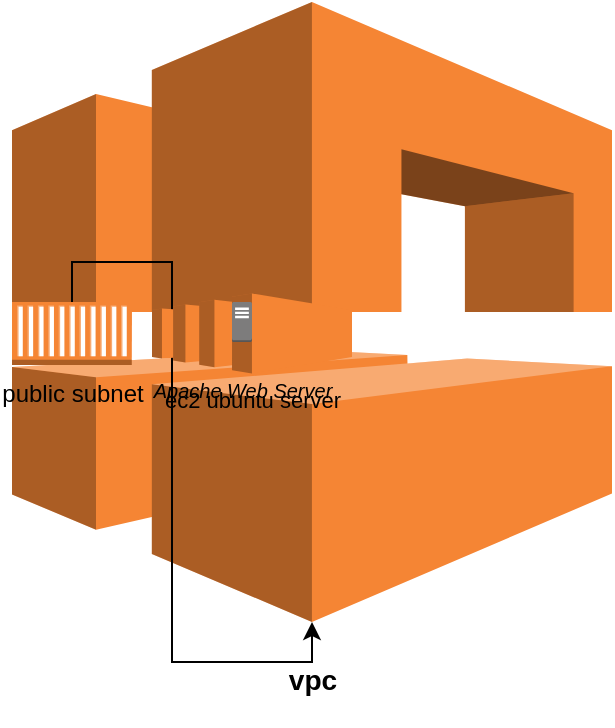 <mxfile version="27.1.3">
  <diagram name="Page-1" id="EWJHRt3B_T_YvyMJo-zS">
    <mxGraphModel dx="731" dy="479" grid="1" gridSize="10" guides="1" tooltips="1" connect="1" arrows="1" fold="1" page="1" pageScale="1" pageWidth="850" pageHeight="1100" math="0" shadow="0">
      <root>
        <mxCell id="0" />
        <mxCell id="1" parent="0" />
        <mxCell id="0sUz1zETXYoHHfvLERcf-5" value="&lt;h3&gt;vpc&lt;/h3&gt;" style="outlineConnect=0;dashed=0;verticalLabelPosition=bottom;verticalAlign=top;align=center;html=1;shape=mxgraph.aws3.vpc;fillColor=#F58534;gradientColor=none;" vertex="1" parent="1">
          <mxGeometry x="20" y="30" width="300" height="310" as="geometry" />
        </mxCell>
        <mxCell id="0sUz1zETXYoHHfvLERcf-9" style="edgeStyle=orthogonalEdgeStyle;rounded=0;orthogonalLoop=1;jettySize=auto;html=1;" edge="1" parent="1" source="0sUz1zETXYoHHfvLERcf-6" target="0sUz1zETXYoHHfvLERcf-5">
          <mxGeometry relative="1" as="geometry" />
        </mxCell>
        <mxCell id="0sUz1zETXYoHHfvLERcf-6" value="public subnet" style="outlineConnect=0;dashed=0;verticalLabelPosition=bottom;verticalAlign=top;align=center;html=1;shape=mxgraph.aws3.ec2_compute_container;fillColor=#F58534;gradientColor=none;" vertex="1" parent="1">
          <mxGeometry x="20" y="180" width="60" height="31.5" as="geometry" />
        </mxCell>
        <mxCell id="0sUz1zETXYoHHfvLERcf-7" value="ec2 ubuntu server" style="outlineConnect=0;dashed=0;verticalLabelPosition=bottom;verticalAlign=top;align=center;html=1;shape=mxgraph.aws3.ec2;fillColor=#F58534;gradientColor=none;fontSize=11;" vertex="1" parent="1">
          <mxGeometry x="90" y="175.75" width="100" height="40" as="geometry" />
        </mxCell>
        <mxCell id="0sUz1zETXYoHHfvLERcf-11" value="&#xa;Apache Web Server&#xa;&#xa;" style="outlineConnect=0;dashed=0;verticalLabelPosition=bottom;verticalAlign=top;align=center;html=1;shape=mxgraph.aws3.traditional_server;fillColor=#7D7C7C;gradientColor=none;textShadow=0;fontStyle=2;fontSize=10;" vertex="1" parent="1">
          <mxGeometry x="130" y="180" width="10" height="20" as="geometry" />
        </mxCell>
        <mxCell id="0sUz1zETXYoHHfvLERcf-12" style="edgeStyle=orthogonalEdgeStyle;rounded=0;orthogonalLoop=1;jettySize=auto;html=1;exitX=0.5;exitY=1;exitDx=0;exitDy=0;exitPerimeter=0;" edge="1" parent="1" source="0sUz1zETXYoHHfvLERcf-11" target="0sUz1zETXYoHHfvLERcf-11">
          <mxGeometry relative="1" as="geometry" />
        </mxCell>
      </root>
    </mxGraphModel>
  </diagram>
</mxfile>
